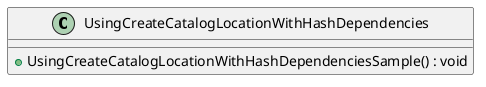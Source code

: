 @startuml
class UsingCreateCatalogLocationWithHashDependencies {
    + UsingCreateCatalogLocationWithHashDependenciesSample() : void
}
@enduml
